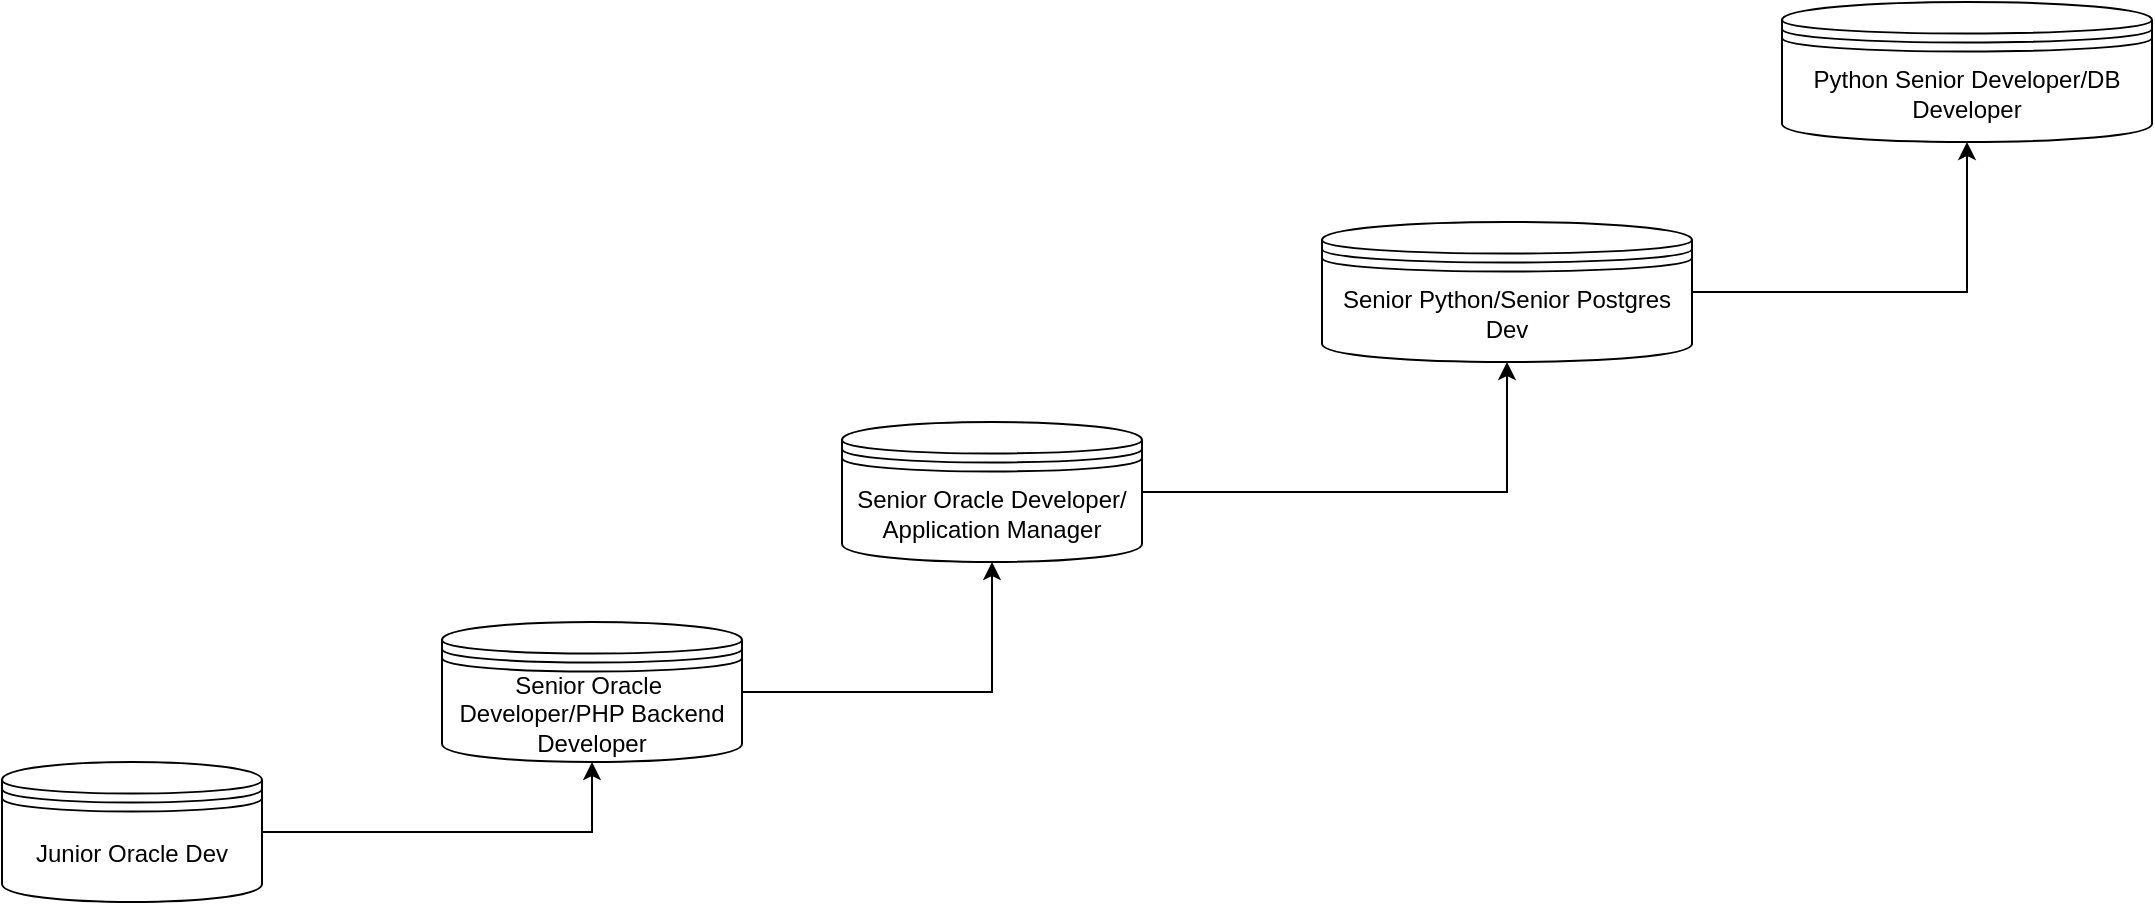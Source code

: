 <mxfile version="24.4.4" type="github">
  <diagram name="Page-1" id="F9gyG1yOrENm51Sd8bWp">
    <mxGraphModel dx="2284" dy="761" grid="1" gridSize="10" guides="1" tooltips="1" connect="1" arrows="1" fold="1" page="1" pageScale="1" pageWidth="850" pageHeight="1100" math="0" shadow="0">
      <root>
        <mxCell id="0" />
        <mxCell id="1" parent="0" />
        <mxCell id="3qL7mBHVw5iW5vJYl3SM-11" style="edgeStyle=orthogonalEdgeStyle;rounded=0;orthogonalLoop=1;jettySize=auto;html=1;entryX=0.5;entryY=1;entryDx=0;entryDy=0;" edge="1" parent="1" source="3qL7mBHVw5iW5vJYl3SM-1" target="3qL7mBHVw5iW5vJYl3SM-5">
          <mxGeometry relative="1" as="geometry" />
        </mxCell>
        <mxCell id="3qL7mBHVw5iW5vJYl3SM-1" value="Junior Oracle Dev" style="shape=datastore;whiteSpace=wrap;html=1;" vertex="1" parent="1">
          <mxGeometry x="-250" y="550" width="130" height="70" as="geometry" />
        </mxCell>
        <mxCell id="3qL7mBHVw5iW5vJYl3SM-10" style="edgeStyle=orthogonalEdgeStyle;rounded=0;orthogonalLoop=1;jettySize=auto;html=1;entryX=0.5;entryY=1;entryDx=0;entryDy=0;" edge="1" parent="1" source="3qL7mBHVw5iW5vJYl3SM-5" target="3qL7mBHVw5iW5vJYl3SM-7">
          <mxGeometry relative="1" as="geometry" />
        </mxCell>
        <mxCell id="3qL7mBHVw5iW5vJYl3SM-5" value="Senior Oracle&amp;nbsp; Developer/PHP Backend Developer" style="shape=datastore;whiteSpace=wrap;html=1;" vertex="1" parent="1">
          <mxGeometry x="-30" y="480" width="150" height="70" as="geometry" />
        </mxCell>
        <mxCell id="3qL7mBHVw5iW5vJYl3SM-13" style="edgeStyle=orthogonalEdgeStyle;rounded=0;orthogonalLoop=1;jettySize=auto;html=1;entryX=0.5;entryY=1;entryDx=0;entryDy=0;" edge="1" parent="1" source="3qL7mBHVw5iW5vJYl3SM-7" target="3qL7mBHVw5iW5vJYl3SM-12">
          <mxGeometry relative="1" as="geometry" />
        </mxCell>
        <mxCell id="3qL7mBHVw5iW5vJYl3SM-7" value="Senior Oracle Developer/ Application Manager" style="shape=datastore;whiteSpace=wrap;html=1;" vertex="1" parent="1">
          <mxGeometry x="170" y="380" width="150" height="70" as="geometry" />
        </mxCell>
        <mxCell id="3qL7mBHVw5iW5vJYl3SM-15" style="edgeStyle=orthogonalEdgeStyle;rounded=0;orthogonalLoop=1;jettySize=auto;html=1;entryX=0.5;entryY=1;entryDx=0;entryDy=0;" edge="1" parent="1" source="3qL7mBHVw5iW5vJYl3SM-12" target="3qL7mBHVw5iW5vJYl3SM-14">
          <mxGeometry relative="1" as="geometry" />
        </mxCell>
        <mxCell id="3qL7mBHVw5iW5vJYl3SM-12" value="Senior Python/Senior Postgres Dev" style="shape=datastore;whiteSpace=wrap;html=1;" vertex="1" parent="1">
          <mxGeometry x="410" y="280" width="185" height="70" as="geometry" />
        </mxCell>
        <mxCell id="3qL7mBHVw5iW5vJYl3SM-14" value="Python Senior Developer/DB Developer" style="shape=datastore;whiteSpace=wrap;html=1;" vertex="1" parent="1">
          <mxGeometry x="640" y="170" width="185" height="70" as="geometry" />
        </mxCell>
      </root>
    </mxGraphModel>
  </diagram>
</mxfile>
